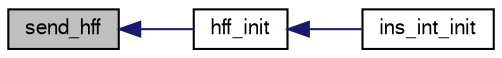 digraph "send_hff"
{
  edge [fontname="FreeSans",fontsize="10",labelfontname="FreeSans",labelfontsize="10"];
  node [fontname="FreeSans",fontsize="10",shape=record];
  rankdir="LR";
  Node1 [label="send_hff",height=0.2,width=0.4,color="black", fillcolor="grey75", style="filled", fontcolor="black"];
  Node1 -> Node2 [dir="back",color="midnightblue",fontsize="10",style="solid",fontname="FreeSans"];
  Node2 [label="hff_init",height=0.2,width=0.4,color="black", fillcolor="white", style="filled",URL="$hf__float_8h.html#a1ad0e0d6066d9ff6c02c42ef09cdd65d"];
  Node2 -> Node3 [dir="back",color="midnightblue",fontsize="10",style="solid",fontname="FreeSans"];
  Node3 [label="ins_int_init",height=0.2,width=0.4,color="black", fillcolor="white", style="filled",URL="$ins__int_8h.html#a6f47e4e65f9697a961c3bef79e9029e4"];
}
